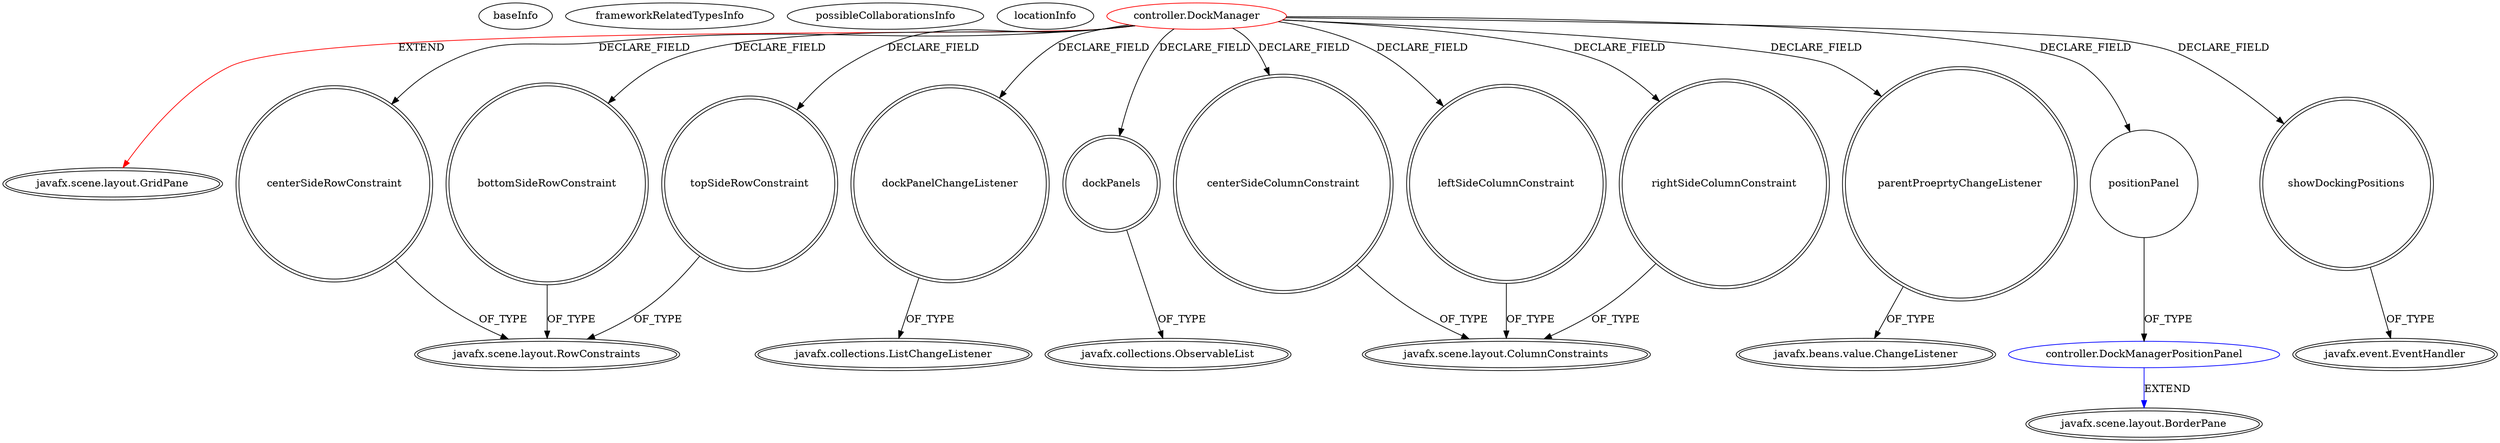 digraph {
baseInfo[graphId=1668,category="extension_graph",isAnonymous=false,possibleRelation=true]
frameworkRelatedTypesInfo[0="javafx.scene.layout.GridPane"]
possibleCollaborationsInfo[0="1668~FIELD_DECLARATION-~javafx.scene.layout.GridPane ~javafx.scene.layout.BorderPane ~false~false"]
locationInfo[projectName="abuczko-JFXDockManager",filePath="/abuczko-JFXDockManager/JFXDockManager-master/JFXDockManager/src/controller/DockManager.java",contextSignature="DockManager",graphId="1668"]
0[label="controller.DockManager",vertexType="ROOT_CLIENT_CLASS_DECLARATION",isFrameworkType=false,color=red]
1[label="javafx.scene.layout.GridPane",vertexType="FRAMEWORK_CLASS_TYPE",isFrameworkType=true,peripheries=2]
2[label="bottomSideRowConstraint",vertexType="FIELD_DECLARATION",isFrameworkType=true,peripheries=2,shape=circle]
3[label="javafx.scene.layout.RowConstraints",vertexType="FRAMEWORK_CLASS_TYPE",isFrameworkType=true,peripheries=2]
4[label="centerSideColumnConstraint",vertexType="FIELD_DECLARATION",isFrameworkType=true,peripheries=2,shape=circle]
5[label="javafx.scene.layout.ColumnConstraints",vertexType="FRAMEWORK_CLASS_TYPE",isFrameworkType=true,peripheries=2]
6[label="centerSideRowConstraint",vertexType="FIELD_DECLARATION",isFrameworkType=true,peripheries=2,shape=circle]
8[label="dockPanelChangeListener",vertexType="FIELD_DECLARATION",isFrameworkType=true,peripheries=2,shape=circle]
9[label="javafx.collections.ListChangeListener",vertexType="FRAMEWORK_INTERFACE_TYPE",isFrameworkType=true,peripheries=2]
10[label="dockPanels",vertexType="FIELD_DECLARATION",isFrameworkType=true,peripheries=2,shape=circle]
11[label="javafx.collections.ObservableList",vertexType="FRAMEWORK_INTERFACE_TYPE",isFrameworkType=true,peripheries=2]
12[label="leftSideColumnConstraint",vertexType="FIELD_DECLARATION",isFrameworkType=true,peripheries=2,shape=circle]
14[label="parentProeprtyChangeListener",vertexType="FIELD_DECLARATION",isFrameworkType=true,peripheries=2,shape=circle]
15[label="javafx.beans.value.ChangeListener",vertexType="FRAMEWORK_INTERFACE_TYPE",isFrameworkType=true,peripheries=2]
16[label="positionPanel",vertexType="FIELD_DECLARATION",isFrameworkType=false,shape=circle]
17[label="controller.DockManagerPositionPanel",vertexType="REFERENCE_CLIENT_CLASS_DECLARATION",isFrameworkType=false,color=blue]
18[label="javafx.scene.layout.BorderPane",vertexType="FRAMEWORK_CLASS_TYPE",isFrameworkType=true,peripheries=2]
19[label="rightSideColumnConstraint",vertexType="FIELD_DECLARATION",isFrameworkType=true,peripheries=2,shape=circle]
21[label="showDockingPositions",vertexType="FIELD_DECLARATION",isFrameworkType=true,peripheries=2,shape=circle]
22[label="javafx.event.EventHandler",vertexType="FRAMEWORK_INTERFACE_TYPE",isFrameworkType=true,peripheries=2]
23[label="topSideRowConstraint",vertexType="FIELD_DECLARATION",isFrameworkType=true,peripheries=2,shape=circle]
0->1[label="EXTEND",color=red]
0->2[label="DECLARE_FIELD"]
2->3[label="OF_TYPE"]
0->4[label="DECLARE_FIELD"]
4->5[label="OF_TYPE"]
0->6[label="DECLARE_FIELD"]
6->3[label="OF_TYPE"]
0->8[label="DECLARE_FIELD"]
8->9[label="OF_TYPE"]
0->10[label="DECLARE_FIELD"]
10->11[label="OF_TYPE"]
0->12[label="DECLARE_FIELD"]
12->5[label="OF_TYPE"]
0->14[label="DECLARE_FIELD"]
14->15[label="OF_TYPE"]
0->16[label="DECLARE_FIELD"]
17->18[label="EXTEND",color=blue]
16->17[label="OF_TYPE"]
0->19[label="DECLARE_FIELD"]
19->5[label="OF_TYPE"]
0->21[label="DECLARE_FIELD"]
21->22[label="OF_TYPE"]
0->23[label="DECLARE_FIELD"]
23->3[label="OF_TYPE"]
}
